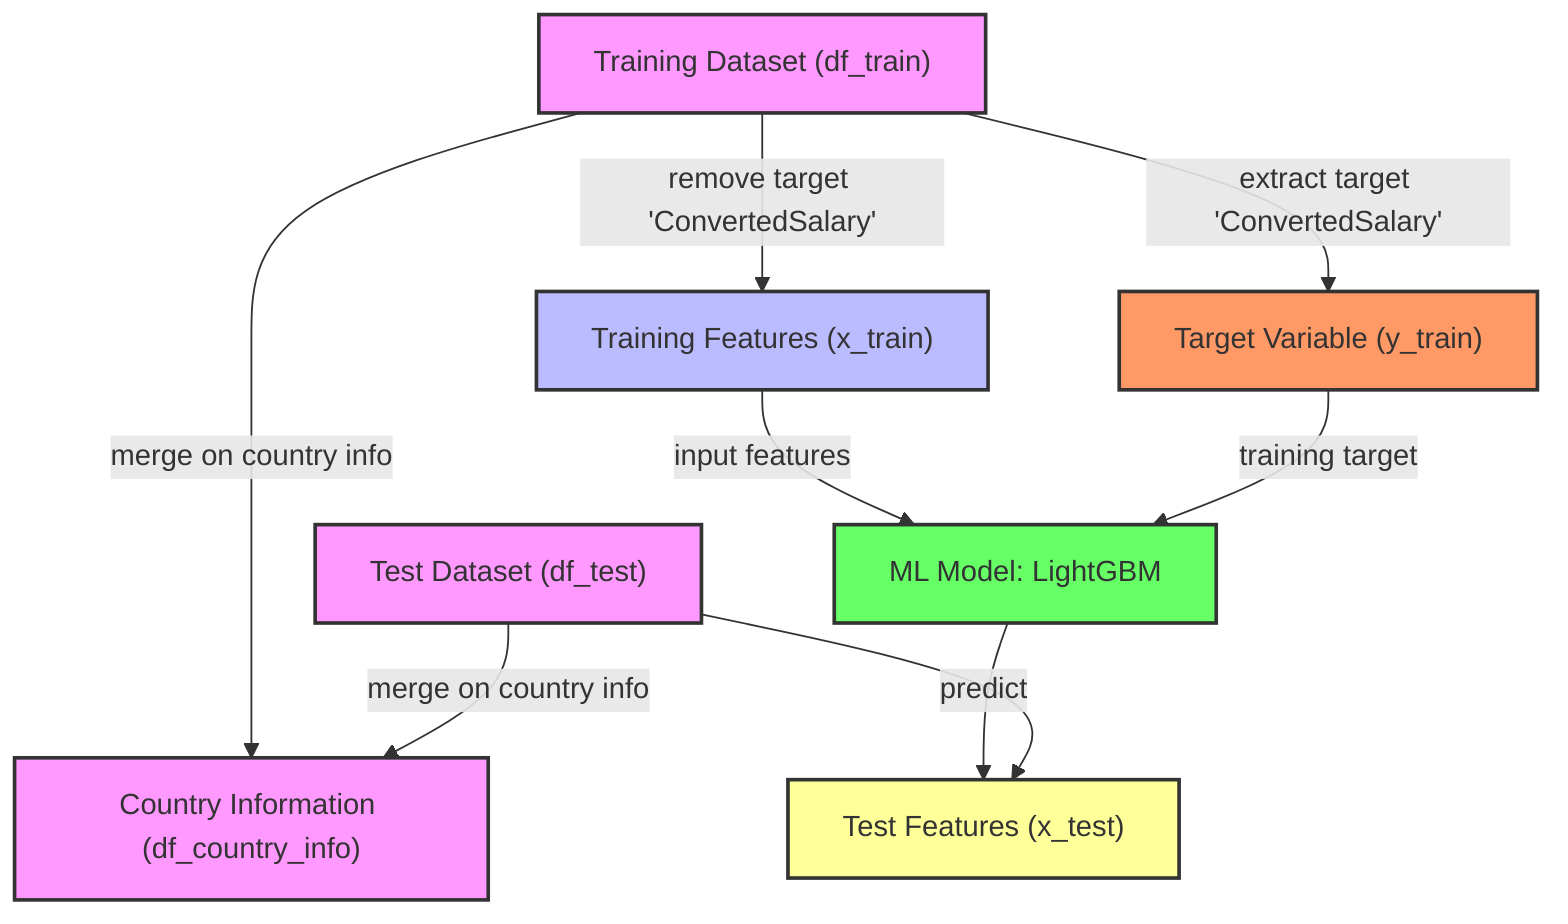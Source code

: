 flowchart TD
    %% Training dataset node
    df_train["Training Dataset (df_train)"] --> |"merge on country info"| df_country_info
    df_country_info["Country Information (df_country_info)"]

    %% Test dataset node
    df_test["Test Dataset (df_test)"] --> |"merge on country info"| df_country_info
    
    %% Target variable node
    df_train --> |"extract target 'ConvertedSalary'"| y_train["Target Variable (y_train)"]
    
    %% Feature extraction for training
    df_train --> |"remove target 'ConvertedSalary'"| x_train["Training Features (x_train)"]
    
    %% Machine Learning Model
    x_train --> |"input features"| LightGBM --> |"predict"| x_test["Test Features (x_test)"]
    y_train --> |"training target"| LightGBM["ML Model: LightGBM"]
    
    %% Test features node
    df_test --> x_test

    %% Labels
    df_train:::dataSource
    df_test:::dataSource
    df_country_info:::dataSource
    x_train:::featureExtraction
    y_train:::targetVariable
    LightGBM:::model
    x_test:::features

    classDef dataSource fill:#f9f,stroke:#333,stroke-width:2px;
    classDef featureExtraction fill:#bbf,stroke:#333,stroke-width:2px;
    classDef targetVariable fill:#f96,stroke:#333,stroke-width:2px;
    classDef model fill:#6f6,stroke:#333,stroke-width:2px;
    classDef features fill:#ff9,stroke:#333,stroke-width:2px;